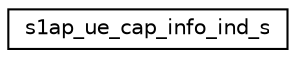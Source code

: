 digraph "Graphical Class Hierarchy"
{
 // LATEX_PDF_SIZE
  edge [fontname="Helvetica",fontsize="10",labelfontname="Helvetica",labelfontsize="10"];
  node [fontname="Helvetica",fontsize="10",shape=record];
  rankdir="LR";
  Node0 [label="s1ap_ue_cap_info_ind_s",height=0.2,width=0.4,color="black", fillcolor="white", style="filled",URL="$structs1ap__ue__cap__info__ind__s.html",tooltip=" "];
}
